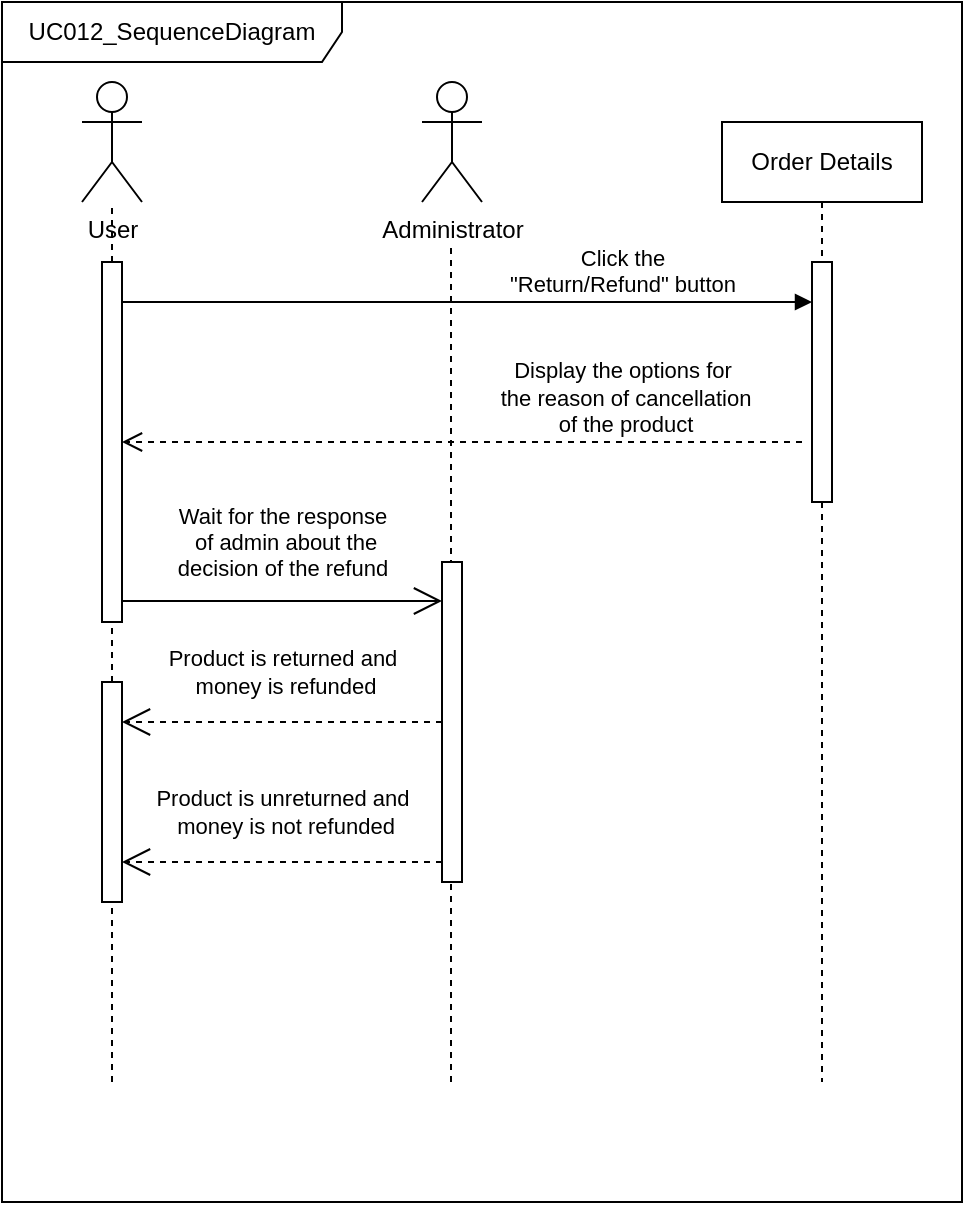 <mxfile version="21.3.8" type="device">
  <diagram name="Page-1" id="2YBvvXClWsGukQMizWep">
    <mxGraphModel dx="1050" dy="573" grid="1" gridSize="10" guides="1" tooltips="1" connect="1" arrows="1" fold="1" page="1" pageScale="1" pageWidth="850" pageHeight="1100" math="0" shadow="0">
      <root>
        <mxCell id="0" />
        <mxCell id="1" parent="0" />
        <mxCell id="aM9ryv3xv72pqoxQDRHE-7" value="Click the &lt;br&gt;&quot;Return/Refund&quot; button" style="html=1;verticalAlign=bottom;endArrow=block;edgeStyle=elbowEdgeStyle;elbow=vertical;curved=0;rounded=0;" parent="1" target="CtVGXE6oVTQ5g6WgsTcx-4" edge="1">
          <mxGeometry x="0.472" relative="1" as="geometry">
            <mxPoint x="135" y="180" as="sourcePoint" />
            <Array as="points">
              <mxPoint x="230" y="190" />
            </Array>
            <mxPoint x="305" y="180" as="targetPoint" />
            <mxPoint as="offset" />
          </mxGeometry>
        </mxCell>
        <mxCell id="CtVGXE6oVTQ5g6WgsTcx-3" value="Order Details" style="shape=umlLifeline;perimeter=lifelinePerimeter;whiteSpace=wrap;html=1;container=0;dropTarget=0;collapsible=0;recursiveResize=0;outlineConnect=0;portConstraint=eastwest;newEdgeStyle={&quot;edgeStyle&quot;:&quot;elbowEdgeStyle&quot;,&quot;elbow&quot;:&quot;vertical&quot;,&quot;curved&quot;:0,&quot;rounded&quot;:0};" vertex="1" parent="1">
          <mxGeometry x="440" y="100" width="100" height="480" as="geometry" />
        </mxCell>
        <mxCell id="CtVGXE6oVTQ5g6WgsTcx-4" value="" style="html=1;points=[];perimeter=orthogonalPerimeter;outlineConnect=0;targetShapes=umlLifeline;portConstraint=eastwest;newEdgeStyle={&quot;edgeStyle&quot;:&quot;elbowEdgeStyle&quot;,&quot;elbow&quot;:&quot;vertical&quot;,&quot;curved&quot;:0,&quot;rounded&quot;:0};" vertex="1" parent="CtVGXE6oVTQ5g6WgsTcx-3">
          <mxGeometry x="45" y="70" width="10" height="120" as="geometry" />
        </mxCell>
        <mxCell id="CtVGXE6oVTQ5g6WgsTcx-5" value="User" style="shape=umlActor;verticalLabelPosition=bottom;verticalAlign=top;html=1;outlineConnect=0;" vertex="1" parent="1">
          <mxGeometry x="120" y="80" width="30" height="60" as="geometry" />
        </mxCell>
        <mxCell id="CtVGXE6oVTQ5g6WgsTcx-6" value="" style="endArrow=none;dashed=1;html=1;rounded=0;" edge="1" parent="1" source="CtVGXE6oVTQ5g6WgsTcx-14" target="CtVGXE6oVTQ5g6WgsTcx-5">
          <mxGeometry width="50" height="50" relative="1" as="geometry">
            <mxPoint x="135" y="410" as="sourcePoint" />
            <mxPoint x="490" y="330" as="targetPoint" />
          </mxGeometry>
        </mxCell>
        <mxCell id="CtVGXE6oVTQ5g6WgsTcx-8" value="Administrator" style="shape=umlActor;verticalLabelPosition=bottom;verticalAlign=top;html=1;outlineConnect=0;" vertex="1" parent="1">
          <mxGeometry x="290" y="80" width="30" height="60" as="geometry" />
        </mxCell>
        <mxCell id="CtVGXE6oVTQ5g6WgsTcx-13" value="" style="endArrow=none;dashed=1;html=1;rounded=0;" edge="1" parent="1">
          <mxGeometry width="50" height="50" relative="1" as="geometry">
            <mxPoint x="304.5" y="580" as="sourcePoint" />
            <mxPoint x="304.5" y="160" as="targetPoint" />
          </mxGeometry>
        </mxCell>
        <mxCell id="CtVGXE6oVTQ5g6WgsTcx-15" value="" style="endArrow=none;dashed=1;html=1;rounded=0;" edge="1" parent="1" source="CtVGXE6oVTQ5g6WgsTcx-34" target="CtVGXE6oVTQ5g6WgsTcx-14">
          <mxGeometry width="50" height="50" relative="1" as="geometry">
            <mxPoint x="135" y="580" as="sourcePoint" />
            <mxPoint x="135" y="140" as="targetPoint" />
          </mxGeometry>
        </mxCell>
        <mxCell id="CtVGXE6oVTQ5g6WgsTcx-14" value="" style="html=1;points=[];perimeter=orthogonalPerimeter;outlineConnect=0;targetShapes=umlLifeline;portConstraint=eastwest;newEdgeStyle={&quot;edgeStyle&quot;:&quot;elbowEdgeStyle&quot;,&quot;elbow&quot;:&quot;vertical&quot;,&quot;curved&quot;:0,&quot;rounded&quot;:0};" vertex="1" parent="1">
          <mxGeometry x="130" y="170" width="10" height="180" as="geometry" />
        </mxCell>
        <mxCell id="CtVGXE6oVTQ5g6WgsTcx-17" value="" style="endArrow=open;endFill=1;endSize=12;html=1;rounded=0;" edge="1" parent="1">
          <mxGeometry width="160" relative="1" as="geometry">
            <mxPoint x="140" y="339.5" as="sourcePoint" />
            <mxPoint x="300" y="339.5" as="targetPoint" />
          </mxGeometry>
        </mxCell>
        <mxCell id="CtVGXE6oVTQ5g6WgsTcx-19" value="Wait for the response&lt;br&gt;&amp;nbsp;of admin about the &lt;br&gt;decision of the refund" style="edgeLabel;html=1;align=center;verticalAlign=middle;resizable=0;points=[];" vertex="1" connectable="0" parent="CtVGXE6oVTQ5g6WgsTcx-17">
          <mxGeometry x="0.303" y="1" relative="1" as="geometry">
            <mxPoint x="-24" y="-29" as="offset" />
          </mxGeometry>
        </mxCell>
        <mxCell id="CtVGXE6oVTQ5g6WgsTcx-20" value="" style="html=1;points=[];perimeter=orthogonalPerimeter;outlineConnect=0;targetShapes=umlLifeline;portConstraint=eastwest;newEdgeStyle={&quot;edgeStyle&quot;:&quot;elbowEdgeStyle&quot;,&quot;elbow&quot;:&quot;vertical&quot;,&quot;curved&quot;:0,&quot;rounded&quot;:0};" vertex="1" parent="1">
          <mxGeometry x="300" y="320" width="10" height="160" as="geometry" />
        </mxCell>
        <mxCell id="CtVGXE6oVTQ5g6WgsTcx-21" value="&lt;br&gt;&lt;br&gt;&lt;br&gt;&lt;br&gt;" style="endArrow=open;endSize=12;dashed=1;html=1;rounded=0;" edge="1" parent="1">
          <mxGeometry width="160" relative="1" as="geometry">
            <mxPoint x="300" y="400" as="sourcePoint" />
            <mxPoint x="140" y="400" as="targetPoint" />
          </mxGeometry>
        </mxCell>
        <mxCell id="CtVGXE6oVTQ5g6WgsTcx-22" value="Product is returned and&lt;br&gt;&amp;nbsp;money is refunded" style="edgeLabel;html=1;align=center;verticalAlign=middle;resizable=0;points=[];" vertex="1" connectable="0" parent="CtVGXE6oVTQ5g6WgsTcx-21">
          <mxGeometry x="-0.135" y="-1" relative="1" as="geometry">
            <mxPoint x="-11" y="-24" as="offset" />
          </mxGeometry>
        </mxCell>
        <mxCell id="CtVGXE6oVTQ5g6WgsTcx-31" value="Display the options for&lt;br&gt;&amp;nbsp;the reason of cancellation&lt;br&gt;&amp;nbsp;of the product" style="html=1;verticalAlign=bottom;endArrow=open;dashed=1;endSize=8;edgeStyle=elbowEdgeStyle;elbow=vertical;curved=0;rounded=0;entryX=1;entryY=0.5;entryDx=0;entryDy=0;entryPerimeter=0;" edge="1" parent="1" target="CtVGXE6oVTQ5g6WgsTcx-14">
          <mxGeometry x="-0.471" relative="1" as="geometry">
            <mxPoint x="480" y="260" as="sourcePoint" />
            <mxPoint x="420" y="370" as="targetPoint" />
            <mxPoint as="offset" />
          </mxGeometry>
        </mxCell>
        <mxCell id="CtVGXE6oVTQ5g6WgsTcx-32" value="&lt;br&gt;&lt;br&gt;&lt;br&gt;&lt;br&gt;" style="endArrow=open;endSize=12;dashed=1;html=1;rounded=0;" edge="1" parent="1">
          <mxGeometry width="160" relative="1" as="geometry">
            <mxPoint x="300" y="470" as="sourcePoint" />
            <mxPoint x="140" y="470" as="targetPoint" />
          </mxGeometry>
        </mxCell>
        <mxCell id="CtVGXE6oVTQ5g6WgsTcx-33" value="Product is unreturned and&lt;br&gt;&amp;nbsp;money is not refunded" style="edgeLabel;html=1;align=center;verticalAlign=middle;resizable=0;points=[];" vertex="1" connectable="0" parent="CtVGXE6oVTQ5g6WgsTcx-32">
          <mxGeometry x="-0.135" y="-1" relative="1" as="geometry">
            <mxPoint x="-11" y="-24" as="offset" />
          </mxGeometry>
        </mxCell>
        <mxCell id="CtVGXE6oVTQ5g6WgsTcx-35" value="" style="endArrow=none;dashed=1;html=1;rounded=0;" edge="1" parent="1" target="CtVGXE6oVTQ5g6WgsTcx-34">
          <mxGeometry width="50" height="50" relative="1" as="geometry">
            <mxPoint x="135" y="580" as="sourcePoint" />
            <mxPoint x="135" y="350" as="targetPoint" />
          </mxGeometry>
        </mxCell>
        <mxCell id="CtVGXE6oVTQ5g6WgsTcx-34" value="" style="html=1;points=[];perimeter=orthogonalPerimeter;outlineConnect=0;targetShapes=umlLifeline;portConstraint=eastwest;newEdgeStyle={&quot;edgeStyle&quot;:&quot;elbowEdgeStyle&quot;,&quot;elbow&quot;:&quot;vertical&quot;,&quot;curved&quot;:0,&quot;rounded&quot;:0};" vertex="1" parent="1">
          <mxGeometry x="130" y="380" width="10" height="110" as="geometry" />
        </mxCell>
        <mxCell id="CtVGXE6oVTQ5g6WgsTcx-36" value="UC012_SequenceDiagram" style="shape=umlFrame;whiteSpace=wrap;html=1;pointerEvents=0;width=170;height=30;" vertex="1" parent="1">
          <mxGeometry x="80" y="40" width="480" height="600" as="geometry" />
        </mxCell>
      </root>
    </mxGraphModel>
  </diagram>
</mxfile>
